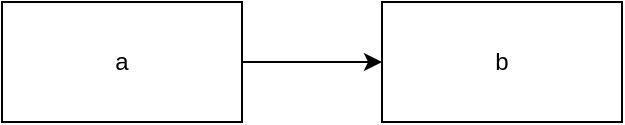 <mxfile version="12.5.5" type="device"><diagram id="i310P7V2PxhbN_4-2mTS" name="Page-1"><mxGraphModel dx="839" dy="786" grid="1" gridSize="10" guides="1" tooltips="1" connect="1" arrows="1" fold="1" page="1" pageScale="1" pageWidth="827" pageHeight="1169" math="0" shadow="0"><root><mxCell id="0"/><mxCell id="1" parent="0"/><mxCell id="ObtFsBs6va6aa1hXa0SE-3" style="edgeStyle=orthogonalEdgeStyle;rounded=0;orthogonalLoop=1;jettySize=auto;html=1;exitX=1;exitY=0.5;exitDx=0;exitDy=0;entryX=0;entryY=0.5;entryDx=0;entryDy=0;" edge="1" parent="1" source="ObtFsBs6va6aa1hXa0SE-1" target="ObtFsBs6va6aa1hXa0SE-2"><mxGeometry relative="1" as="geometry"/></mxCell><mxCell id="ObtFsBs6va6aa1hXa0SE-1" value="a" style="rounded=0;whiteSpace=wrap;html=1;" vertex="1" parent="1"><mxGeometry x="90" y="90" width="120" height="60" as="geometry"/></mxCell><mxCell id="ObtFsBs6va6aa1hXa0SE-2" value="b" style="rounded=0;whiteSpace=wrap;html=1;" vertex="1" parent="1"><mxGeometry x="280" y="90" width="120" height="60" as="geometry"/></mxCell></root></mxGraphModel></diagram></mxfile>

